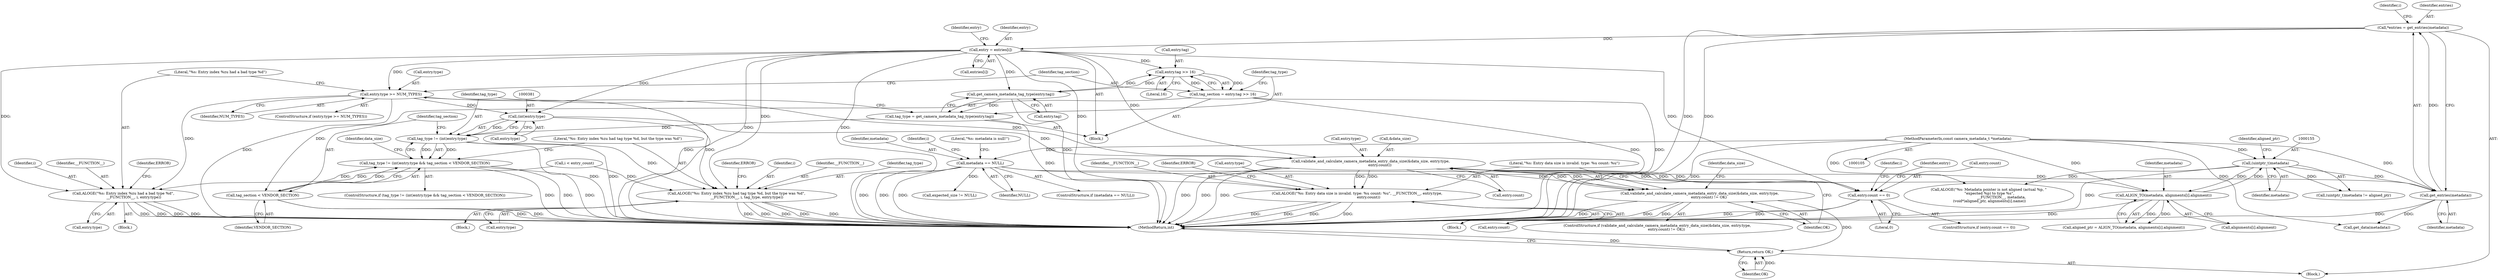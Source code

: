 digraph "0_Android_e9e44f797742f52996ebf307740dad58c28fd9b5_0@pointer" {
"1000298" [label="(Call,*entries = get_entries(metadata))"];
"1000300" [label="(Call,get_entries(metadata))"];
"1000154" [label="(Call,(uintptr_t)metadata)"];
"1000145" [label="(Call,ALIGN_TO(metadata, alignments[i].alignment))"];
"1000110" [label="(Call,metadata == NULL)"];
"1000106" [label="(MethodParameterIn,const camera_metadata_t *metadata)"];
"1000340" [label="(Call,entry = entries[i])"];
"1000346" [label="(Call,entry.type >= NUM_TYPES)"];
"1000352" [label="(Call,ALOGE(\"%s: Entry index %zu had a bad type %d\",\n                  __FUNCTION__, i, entry.type))"];
"1000380" [label="(Call,(int)entry.type)"];
"1000378" [label="(Call,tag_type != (int)entry.type)"];
"1000377" [label="(Call,tag_type != (int)entry.type && tag_section < VENDOR_SECTION)"];
"1000389" [label="(Call,ALOGE(\"%s: Entry index %zu had tag type %d, but the type was %d\",\n                  __FUNCTION__, i, tag_type, entry.type))"];
"1000402" [label="(Call,validate_and_calculate_camera_metadata_entry_data_size(&data_size, entry.type,\n                entry.count))"];
"1000401" [label="(Call,validate_and_calculate_camera_metadata_entry_data_size(&data_size, entry.type,\n                entry.count) != OK)"];
"1000499" [label="(Return,return OK;)"];
"1000413" [label="(Call,ALOGE(\"%s: Entry data size is invalid. type: %u count: %u\", __FUNCTION__, entry.type,\n                    entry.count))"];
"1000482" [label="(Call,entry.count == 0)"];
"1000364" [label="(Call,entry.tag >> 16)"];
"1000362" [label="(Call,tag_section = entry.tag >> 16)"];
"1000385" [label="(Call,tag_section < VENDOR_SECTION)"];
"1000372" [label="(Call,get_camera_metadata_tag_type(entry.tag))"];
"1000370" [label="(Call,tag_type = get_camera_metadata_tag_type(entry.tag))"];
"1000405" [label="(Call,entry.type)"];
"1000389" [label="(Call,ALOGE(\"%s: Entry index %zu had tag type %d, but the type was %d\",\n                  __FUNCTION__, i, tag_type, entry.type))"];
"1000401" [label="(Call,validate_and_calculate_camera_metadata_entry_data_size(&data_size, entry.type,\n                entry.count) != OK)"];
"1000386" [label="(Identifier,tag_section)"];
"1000378" [label="(Call,tag_type != (int)entry.type)"];
"1000364" [label="(Call,entry.tag >> 16)"];
"1000145" [label="(Call,ALIGN_TO(metadata, alignments[i].alignment))"];
"1000312" [label="(Block,)"];
"1000400" [label="(ControlStructure,if (validate_and_calculate_camera_metadata_entry_data_size(&data_size, entry.type,\n                entry.count) != OK))"];
"1000175" [label="(Call,expected_size != NULL)"];
"1000419" [label="(Call,entry.count)"];
"1000305" [label="(Identifier,i)"];
"1000350" [label="(Identifier,NUM_TYPES)"];
"1000147" [label="(Call,alignments[i].alignment)"];
"1000380" [label="(Call,(int)entry.type)"];
"1000413" [label="(Call,ALOGE(\"%s: Entry data size is invalid. type: %u count: %u\", __FUNCTION__, entry.type,\n                    entry.count))"];
"1000143" [label="(Call,aligned_ptr = ALIGN_TO(metadata, alignments[i].alignment))"];
"1000402" [label="(Call,validate_and_calculate_camera_metadata_entry_data_size(&data_size, entry.type,\n                entry.count))"];
"1000159" [label="(Call,ALOGE(\"%s: Metadata pointer is not aligned (actual %p, \"\n \"expected %p) to type %s\",\n                      __FUNCTION__, metadata,\n (void*)aligned_ptr, alignments[i].name))"];
"1000311" [label="(Identifier,i)"];
"1000377" [label="(Call,tag_type != (int)entry.type && tag_section < VENDOR_SECTION)"];
"1000376" [label="(ControlStructure,if (tag_type != (int)entry.type && tag_section < VENDOR_SECTION))"];
"1000299" [label="(Identifier,entries)"];
"1000373" [label="(Call,entry.tag)"];
"1000340" [label="(Call,entry = entries[i])"];
"1000301" [label="(Identifier,metadata)"];
"1000404" [label="(Identifier,data_size)"];
"1000385" [label="(Call,tag_section < VENDOR_SECTION)"];
"1000156" [label="(Identifier,metadata)"];
"1000492" [label="(Identifier,entry)"];
"1000370" [label="(Call,tag_type = get_camera_metadata_tag_type(entry.tag))"];
"1000348" [label="(Identifier,entry)"];
"1000486" [label="(Literal,0)"];
"1000300" [label="(Call,get_entries(metadata))"];
"1000347" [label="(Call,entry.type)"];
"1000382" [label="(Call,entry.type)"];
"1000412" [label="(Block,)"];
"1000390" [label="(Literal,\"%s: Entry index %zu had tag type %d, but the type was %d\")"];
"1000354" [label="(Identifier,__FUNCTION__)"];
"1000415" [label="(Identifier,__FUNCTION__)"];
"1000307" [label="(Call,i < entry_count)"];
"1000481" [label="(ControlStructure,if (entry.count == 0))"];
"1000398" [label="(Identifier,ERROR)"];
"1000435" [label="(Call,get_data(metadata))"];
"1000360" [label="(Identifier,ERROR)"];
"1000499" [label="(Return,return OK;)"];
"1000111" [label="(Identifier,metadata)"];
"1000392" [label="(Identifier,i)"];
"1000391" [label="(Identifier,__FUNCTION__)"];
"1000408" [label="(Call,entry.count)"];
"1000403" [label="(Call,&data_size)"];
"1000363" [label="(Identifier,tag_section)"];
"1000414" [label="(Literal,\"%s: Entry data size is invalid. type: %u count: %u\")"];
"1000112" [label="(Identifier,NULL)"];
"1000106" [label="(MethodParameterIn,const camera_metadata_t *metadata)"];
"1000387" [label="(Identifier,VENDOR_SECTION)"];
"1000341" [label="(Identifier,entry)"];
"1000501" [label="(MethodReturn,int)"];
"1000154" [label="(Call,(uintptr_t)metadata)"];
"1000109" [label="(ControlStructure,if (metadata == NULL))"];
"1000298" [label="(Call,*entries = get_entries(metadata))"];
"1000110" [label="(Call,metadata == NULL)"];
"1000362" [label="(Call,tag_section = entry.tag >> 16)"];
"1000365" [label="(Call,entry.tag)"];
"1000153" [label="(Call,(uintptr_t)metadata != aligned_ptr)"];
"1000379" [label="(Identifier,tag_type)"];
"1000355" [label="(Identifier,i)"];
"1000353" [label="(Literal,\"%s: Entry index %zu had a bad type %d\")"];
"1000371" [label="(Identifier,tag_type)"];
"1000146" [label="(Identifier,metadata)"];
"1000393" [label="(Identifier,tag_type)"];
"1000345" [label="(ControlStructure,if (entry.type >= NUM_TYPES))"];
"1000423" [label="(Identifier,ERROR)"];
"1000372" [label="(Call,get_camera_metadata_tag_type(entry.tag))"];
"1000426" [label="(Identifier,data_size)"];
"1000356" [label="(Call,entry.type)"];
"1000411" [label="(Identifier,OK)"];
"1000128" [label="(Identifier,i)"];
"1000482" [label="(Call,entry.count == 0)"];
"1000483" [label="(Call,entry.count)"];
"1000342" [label="(Call,entries[i])"];
"1000346" [label="(Call,entry.type >= NUM_TYPES)"];
"1000368" [label="(Literal,16)"];
"1000388" [label="(Block,)"];
"1000394" [label="(Call,entry.type)"];
"1000351" [label="(Block,)"];
"1000416" [label="(Call,entry.type)"];
"1000500" [label="(Identifier,OK)"];
"1000108" [label="(Block,)"];
"1000115" [label="(Literal,\"%s: metadata is null!\")"];
"1000157" [label="(Identifier,aligned_ptr)"];
"1000352" [label="(Call,ALOGE(\"%s: Entry index %zu had a bad type %d\",\n                  __FUNCTION__, i, entry.type))"];
"1000298" -> "1000108"  [label="AST: "];
"1000298" -> "1000300"  [label="CFG: "];
"1000299" -> "1000298"  [label="AST: "];
"1000300" -> "1000298"  [label="AST: "];
"1000305" -> "1000298"  [label="CFG: "];
"1000298" -> "1000501"  [label="DDG: "];
"1000298" -> "1000501"  [label="DDG: "];
"1000300" -> "1000298"  [label="DDG: "];
"1000298" -> "1000340"  [label="DDG: "];
"1000300" -> "1000301"  [label="CFG: "];
"1000301" -> "1000300"  [label="AST: "];
"1000300" -> "1000501"  [label="DDG: "];
"1000154" -> "1000300"  [label="DDG: "];
"1000110" -> "1000300"  [label="DDG: "];
"1000106" -> "1000300"  [label="DDG: "];
"1000300" -> "1000435"  [label="DDG: "];
"1000154" -> "1000153"  [label="AST: "];
"1000154" -> "1000156"  [label="CFG: "];
"1000155" -> "1000154"  [label="AST: "];
"1000156" -> "1000154"  [label="AST: "];
"1000157" -> "1000154"  [label="CFG: "];
"1000154" -> "1000501"  [label="DDG: "];
"1000154" -> "1000145"  [label="DDG: "];
"1000154" -> "1000153"  [label="DDG: "];
"1000145" -> "1000154"  [label="DDG: "];
"1000106" -> "1000154"  [label="DDG: "];
"1000154" -> "1000159"  [label="DDG: "];
"1000145" -> "1000143"  [label="AST: "];
"1000145" -> "1000147"  [label="CFG: "];
"1000146" -> "1000145"  [label="AST: "];
"1000147" -> "1000145"  [label="AST: "];
"1000143" -> "1000145"  [label="CFG: "];
"1000145" -> "1000501"  [label="DDG: "];
"1000145" -> "1000143"  [label="DDG: "];
"1000145" -> "1000143"  [label="DDG: "];
"1000110" -> "1000145"  [label="DDG: "];
"1000106" -> "1000145"  [label="DDG: "];
"1000110" -> "1000109"  [label="AST: "];
"1000110" -> "1000112"  [label="CFG: "];
"1000111" -> "1000110"  [label="AST: "];
"1000112" -> "1000110"  [label="AST: "];
"1000115" -> "1000110"  [label="CFG: "];
"1000128" -> "1000110"  [label="CFG: "];
"1000110" -> "1000501"  [label="DDG: "];
"1000110" -> "1000501"  [label="DDG: "];
"1000110" -> "1000501"  [label="DDG: "];
"1000106" -> "1000110"  [label="DDG: "];
"1000110" -> "1000175"  [label="DDG: "];
"1000106" -> "1000105"  [label="AST: "];
"1000106" -> "1000501"  [label="DDG: "];
"1000106" -> "1000159"  [label="DDG: "];
"1000106" -> "1000435"  [label="DDG: "];
"1000340" -> "1000312"  [label="AST: "];
"1000340" -> "1000342"  [label="CFG: "];
"1000341" -> "1000340"  [label="AST: "];
"1000342" -> "1000340"  [label="AST: "];
"1000348" -> "1000340"  [label="CFG: "];
"1000340" -> "1000501"  [label="DDG: "];
"1000340" -> "1000501"  [label="DDG: "];
"1000340" -> "1000346"  [label="DDG: "];
"1000340" -> "1000352"  [label="DDG: "];
"1000340" -> "1000364"  [label="DDG: "];
"1000340" -> "1000372"  [label="DDG: "];
"1000340" -> "1000380"  [label="DDG: "];
"1000340" -> "1000389"  [label="DDG: "];
"1000340" -> "1000402"  [label="DDG: "];
"1000340" -> "1000413"  [label="DDG: "];
"1000340" -> "1000482"  [label="DDG: "];
"1000346" -> "1000345"  [label="AST: "];
"1000346" -> "1000350"  [label="CFG: "];
"1000347" -> "1000346"  [label="AST: "];
"1000350" -> "1000346"  [label="AST: "];
"1000353" -> "1000346"  [label="CFG: "];
"1000363" -> "1000346"  [label="CFG: "];
"1000346" -> "1000501"  [label="DDG: "];
"1000346" -> "1000501"  [label="DDG: "];
"1000402" -> "1000346"  [label="DDG: "];
"1000346" -> "1000352"  [label="DDG: "];
"1000346" -> "1000380"  [label="DDG: "];
"1000352" -> "1000351"  [label="AST: "];
"1000352" -> "1000356"  [label="CFG: "];
"1000353" -> "1000352"  [label="AST: "];
"1000354" -> "1000352"  [label="AST: "];
"1000355" -> "1000352"  [label="AST: "];
"1000356" -> "1000352"  [label="AST: "];
"1000360" -> "1000352"  [label="CFG: "];
"1000352" -> "1000501"  [label="DDG: "];
"1000352" -> "1000501"  [label="DDG: "];
"1000352" -> "1000501"  [label="DDG: "];
"1000352" -> "1000501"  [label="DDG: "];
"1000307" -> "1000352"  [label="DDG: "];
"1000380" -> "1000378"  [label="AST: "];
"1000380" -> "1000382"  [label="CFG: "];
"1000381" -> "1000380"  [label="AST: "];
"1000382" -> "1000380"  [label="AST: "];
"1000378" -> "1000380"  [label="CFG: "];
"1000380" -> "1000378"  [label="DDG: "];
"1000380" -> "1000389"  [label="DDG: "];
"1000380" -> "1000402"  [label="DDG: "];
"1000378" -> "1000377"  [label="AST: "];
"1000379" -> "1000378"  [label="AST: "];
"1000386" -> "1000378"  [label="CFG: "];
"1000377" -> "1000378"  [label="CFG: "];
"1000378" -> "1000501"  [label="DDG: "];
"1000378" -> "1000501"  [label="DDG: "];
"1000378" -> "1000377"  [label="DDG: "];
"1000378" -> "1000377"  [label="DDG: "];
"1000370" -> "1000378"  [label="DDG: "];
"1000378" -> "1000389"  [label="DDG: "];
"1000377" -> "1000376"  [label="AST: "];
"1000377" -> "1000385"  [label="CFG: "];
"1000385" -> "1000377"  [label="AST: "];
"1000390" -> "1000377"  [label="CFG: "];
"1000404" -> "1000377"  [label="CFG: "];
"1000377" -> "1000501"  [label="DDG: "];
"1000377" -> "1000501"  [label="DDG: "];
"1000377" -> "1000501"  [label="DDG: "];
"1000385" -> "1000377"  [label="DDG: "];
"1000385" -> "1000377"  [label="DDG: "];
"1000389" -> "1000388"  [label="AST: "];
"1000389" -> "1000394"  [label="CFG: "];
"1000390" -> "1000389"  [label="AST: "];
"1000391" -> "1000389"  [label="AST: "];
"1000392" -> "1000389"  [label="AST: "];
"1000393" -> "1000389"  [label="AST: "];
"1000394" -> "1000389"  [label="AST: "];
"1000398" -> "1000389"  [label="CFG: "];
"1000389" -> "1000501"  [label="DDG: "];
"1000389" -> "1000501"  [label="DDG: "];
"1000389" -> "1000501"  [label="DDG: "];
"1000389" -> "1000501"  [label="DDG: "];
"1000389" -> "1000501"  [label="DDG: "];
"1000307" -> "1000389"  [label="DDG: "];
"1000402" -> "1000401"  [label="AST: "];
"1000402" -> "1000408"  [label="CFG: "];
"1000403" -> "1000402"  [label="AST: "];
"1000405" -> "1000402"  [label="AST: "];
"1000408" -> "1000402"  [label="AST: "];
"1000411" -> "1000402"  [label="CFG: "];
"1000402" -> "1000501"  [label="DDG: "];
"1000402" -> "1000501"  [label="DDG: "];
"1000402" -> "1000501"  [label="DDG: "];
"1000402" -> "1000401"  [label="DDG: "];
"1000402" -> "1000401"  [label="DDG: "];
"1000402" -> "1000401"  [label="DDG: "];
"1000482" -> "1000402"  [label="DDG: "];
"1000402" -> "1000413"  [label="DDG: "];
"1000402" -> "1000413"  [label="DDG: "];
"1000402" -> "1000482"  [label="DDG: "];
"1000401" -> "1000400"  [label="AST: "];
"1000401" -> "1000411"  [label="CFG: "];
"1000411" -> "1000401"  [label="AST: "];
"1000414" -> "1000401"  [label="CFG: "];
"1000426" -> "1000401"  [label="CFG: "];
"1000401" -> "1000501"  [label="DDG: "];
"1000401" -> "1000501"  [label="DDG: "];
"1000401" -> "1000501"  [label="DDG: "];
"1000401" -> "1000499"  [label="DDG: "];
"1000499" -> "1000108"  [label="AST: "];
"1000499" -> "1000500"  [label="CFG: "];
"1000500" -> "1000499"  [label="AST: "];
"1000501" -> "1000499"  [label="CFG: "];
"1000499" -> "1000501"  [label="DDG: "];
"1000500" -> "1000499"  [label="DDG: "];
"1000413" -> "1000412"  [label="AST: "];
"1000413" -> "1000419"  [label="CFG: "];
"1000414" -> "1000413"  [label="AST: "];
"1000415" -> "1000413"  [label="AST: "];
"1000416" -> "1000413"  [label="AST: "];
"1000419" -> "1000413"  [label="AST: "];
"1000423" -> "1000413"  [label="CFG: "];
"1000413" -> "1000501"  [label="DDG: "];
"1000413" -> "1000501"  [label="DDG: "];
"1000413" -> "1000501"  [label="DDG: "];
"1000413" -> "1000501"  [label="DDG: "];
"1000482" -> "1000481"  [label="AST: "];
"1000482" -> "1000486"  [label="CFG: "];
"1000483" -> "1000482"  [label="AST: "];
"1000486" -> "1000482"  [label="AST: "];
"1000492" -> "1000482"  [label="CFG: "];
"1000311" -> "1000482"  [label="CFG: "];
"1000482" -> "1000501"  [label="DDG: "];
"1000482" -> "1000501"  [label="DDG: "];
"1000364" -> "1000362"  [label="AST: "];
"1000364" -> "1000368"  [label="CFG: "];
"1000365" -> "1000364"  [label="AST: "];
"1000368" -> "1000364"  [label="AST: "];
"1000362" -> "1000364"  [label="CFG: "];
"1000364" -> "1000362"  [label="DDG: "];
"1000364" -> "1000362"  [label="DDG: "];
"1000372" -> "1000364"  [label="DDG: "];
"1000364" -> "1000372"  [label="DDG: "];
"1000362" -> "1000312"  [label="AST: "];
"1000363" -> "1000362"  [label="AST: "];
"1000371" -> "1000362"  [label="CFG: "];
"1000362" -> "1000501"  [label="DDG: "];
"1000362" -> "1000501"  [label="DDG: "];
"1000362" -> "1000385"  [label="DDG: "];
"1000385" -> "1000387"  [label="CFG: "];
"1000386" -> "1000385"  [label="AST: "];
"1000387" -> "1000385"  [label="AST: "];
"1000385" -> "1000501"  [label="DDG: "];
"1000385" -> "1000501"  [label="DDG: "];
"1000372" -> "1000370"  [label="AST: "];
"1000372" -> "1000373"  [label="CFG: "];
"1000373" -> "1000372"  [label="AST: "];
"1000370" -> "1000372"  [label="CFG: "];
"1000372" -> "1000501"  [label="DDG: "];
"1000372" -> "1000370"  [label="DDG: "];
"1000370" -> "1000312"  [label="AST: "];
"1000371" -> "1000370"  [label="AST: "];
"1000379" -> "1000370"  [label="CFG: "];
"1000370" -> "1000501"  [label="DDG: "];
}
